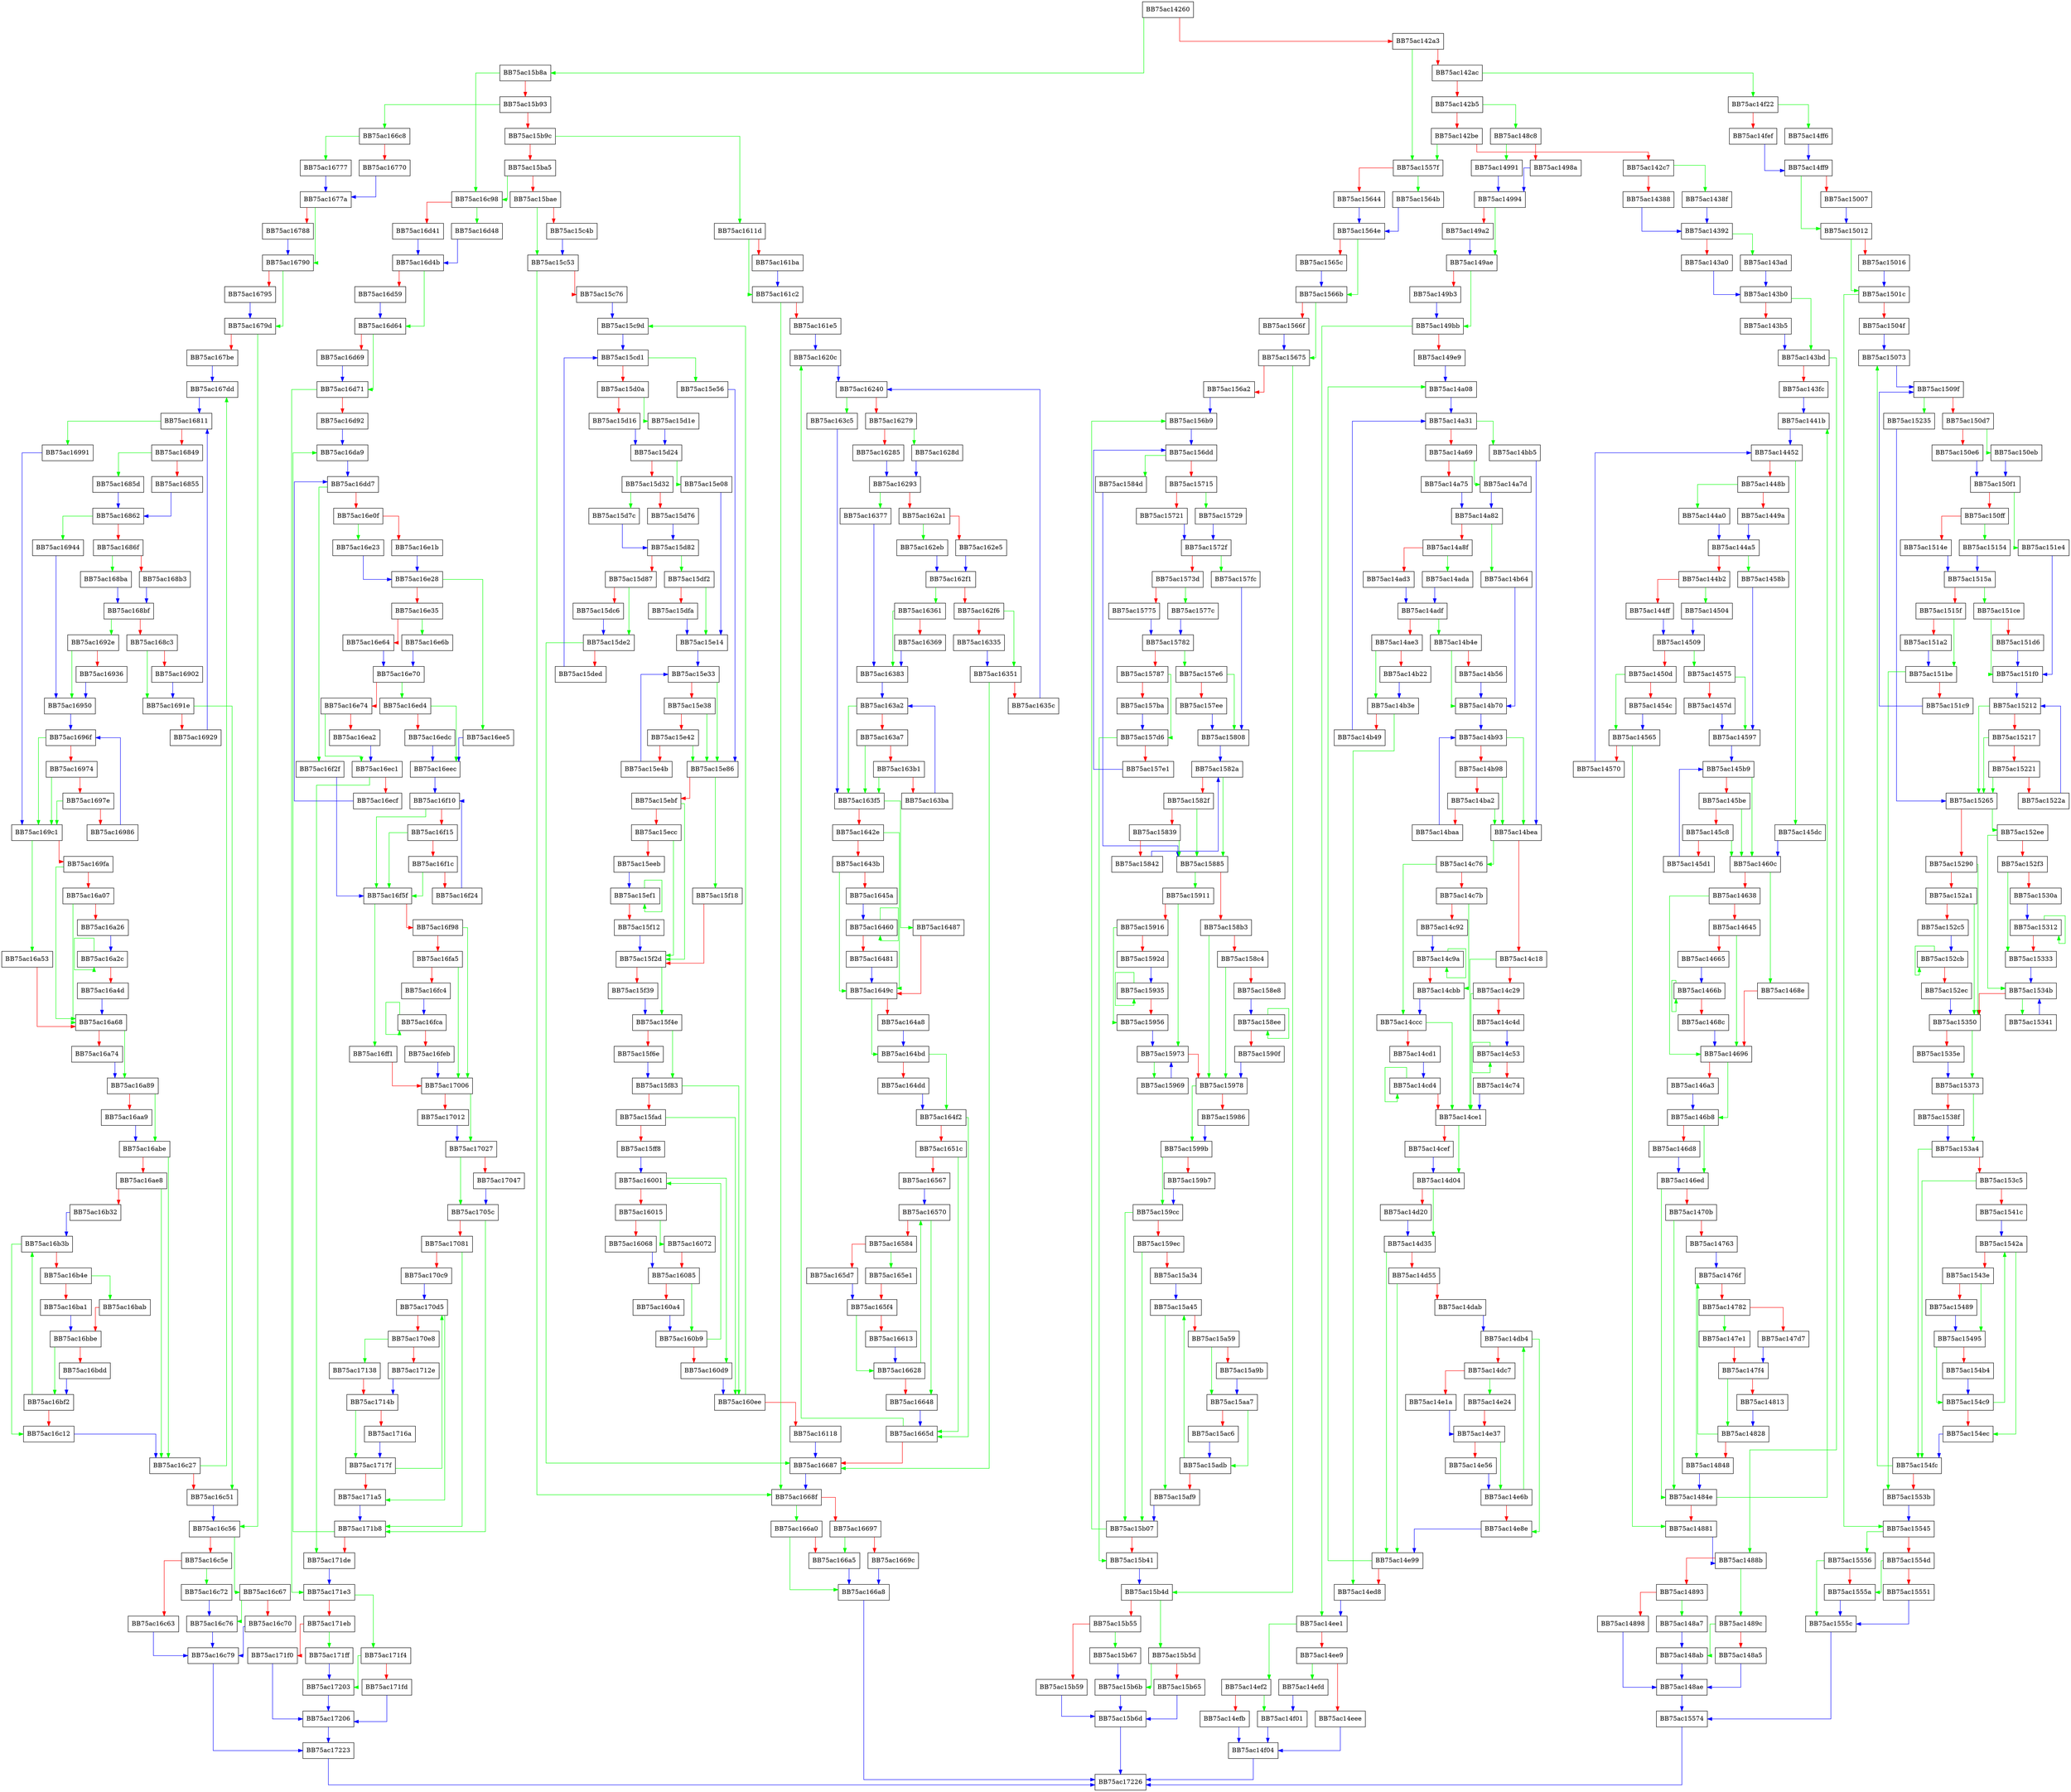 digraph ZSTD_compressBlock_fast {
  node [shape="box"];
  graph [splines=ortho];
  BB75ac14260 -> BB75ac15b8a [color="green"];
  BB75ac14260 -> BB75ac142a3 [color="red"];
  BB75ac142a3 -> BB75ac1557f [color="green"];
  BB75ac142a3 -> BB75ac142ac [color="red"];
  BB75ac142ac -> BB75ac14f22 [color="green"];
  BB75ac142ac -> BB75ac142b5 [color="red"];
  BB75ac142b5 -> BB75ac148c8 [color="green"];
  BB75ac142b5 -> BB75ac142be [color="red"];
  BB75ac142be -> BB75ac1557f [color="green"];
  BB75ac142be -> BB75ac142c7 [color="red"];
  BB75ac142c7 -> BB75ac1438f [color="green"];
  BB75ac142c7 -> BB75ac14388 [color="red"];
  BB75ac14388 -> BB75ac14392 [color="blue"];
  BB75ac1438f -> BB75ac14392 [color="blue"];
  BB75ac14392 -> BB75ac143ad [color="green"];
  BB75ac14392 -> BB75ac143a0 [color="red"];
  BB75ac143a0 -> BB75ac143b0 [color="blue"];
  BB75ac143ad -> BB75ac143b0 [color="blue"];
  BB75ac143b0 -> BB75ac143bd [color="green"];
  BB75ac143b0 -> BB75ac143b5 [color="red"];
  BB75ac143b5 -> BB75ac143bd [color="blue"];
  BB75ac143bd -> BB75ac1488b [color="green"];
  BB75ac143bd -> BB75ac143fc [color="red"];
  BB75ac143fc -> BB75ac1441b [color="blue"];
  BB75ac1441b -> BB75ac14452 [color="blue"];
  BB75ac14452 -> BB75ac145dc [color="green"];
  BB75ac14452 -> BB75ac1448b [color="red"];
  BB75ac1448b -> BB75ac144a0 [color="green"];
  BB75ac1448b -> BB75ac1449a [color="red"];
  BB75ac1449a -> BB75ac144a5 [color="blue"];
  BB75ac144a0 -> BB75ac144a5 [color="blue"];
  BB75ac144a5 -> BB75ac1458b [color="green"];
  BB75ac144a5 -> BB75ac144b2 [color="red"];
  BB75ac144b2 -> BB75ac14504 [color="green"];
  BB75ac144b2 -> BB75ac144ff [color="red"];
  BB75ac144ff -> BB75ac14509 [color="blue"];
  BB75ac14504 -> BB75ac14509 [color="blue"];
  BB75ac14509 -> BB75ac14575 [color="green"];
  BB75ac14509 -> BB75ac1450d [color="red"];
  BB75ac1450d -> BB75ac14565 [color="green"];
  BB75ac1450d -> BB75ac1454c [color="red"];
  BB75ac1454c -> BB75ac14565 [color="blue"];
  BB75ac14565 -> BB75ac14881 [color="green"];
  BB75ac14565 -> BB75ac14570 [color="red"];
  BB75ac14570 -> BB75ac14452 [color="blue"];
  BB75ac14575 -> BB75ac14597 [color="green"];
  BB75ac14575 -> BB75ac1457d [color="red"];
  BB75ac1457d -> BB75ac14597 [color="blue"];
  BB75ac1458b -> BB75ac14597 [color="blue"];
  BB75ac14597 -> BB75ac145b9 [color="blue"];
  BB75ac145b9 -> BB75ac1460c [color="green"];
  BB75ac145b9 -> BB75ac145be [color="red"];
  BB75ac145be -> BB75ac1460c [color="green"];
  BB75ac145be -> BB75ac145c8 [color="red"];
  BB75ac145c8 -> BB75ac1460c [color="green"];
  BB75ac145c8 -> BB75ac145d1 [color="red"];
  BB75ac145d1 -> BB75ac145b9 [color="blue"];
  BB75ac145dc -> BB75ac1460c [color="blue"];
  BB75ac1460c -> BB75ac1468e [color="green"];
  BB75ac1460c -> BB75ac14638 [color="red"];
  BB75ac14638 -> BB75ac14696 [color="green"];
  BB75ac14638 -> BB75ac14645 [color="red"];
  BB75ac14645 -> BB75ac14696 [color="green"];
  BB75ac14645 -> BB75ac14665 [color="red"];
  BB75ac14665 -> BB75ac1466b [color="blue"];
  BB75ac1466b -> BB75ac1466b [color="green"];
  BB75ac1466b -> BB75ac1468c [color="red"];
  BB75ac1468c -> BB75ac14696 [color="blue"];
  BB75ac1468e -> BB75ac14696 [color="red"];
  BB75ac14696 -> BB75ac146b8 [color="green"];
  BB75ac14696 -> BB75ac146a3 [color="red"];
  BB75ac146a3 -> BB75ac146b8 [color="blue"];
  BB75ac146b8 -> BB75ac146ed [color="green"];
  BB75ac146b8 -> BB75ac146d8 [color="red"];
  BB75ac146d8 -> BB75ac146ed [color="blue"];
  BB75ac146ed -> BB75ac1484e [color="green"];
  BB75ac146ed -> BB75ac1470b [color="red"];
  BB75ac1470b -> BB75ac1484e [color="green"];
  BB75ac1470b -> BB75ac14763 [color="red"];
  BB75ac14763 -> BB75ac1476f [color="blue"];
  BB75ac1476f -> BB75ac14848 [color="green"];
  BB75ac1476f -> BB75ac14782 [color="red"];
  BB75ac14782 -> BB75ac147e1 [color="green"];
  BB75ac14782 -> BB75ac147d7 [color="red"];
  BB75ac147d7 -> BB75ac147f4 [color="blue"];
  BB75ac147e1 -> BB75ac147f4 [color="red"];
  BB75ac147f4 -> BB75ac14828 [color="green"];
  BB75ac147f4 -> BB75ac14813 [color="red"];
  BB75ac14813 -> BB75ac14828 [color="blue"];
  BB75ac14828 -> BB75ac1476f [color="green"];
  BB75ac14828 -> BB75ac14848 [color="red"];
  BB75ac14848 -> BB75ac1484e [color="blue"];
  BB75ac1484e -> BB75ac1441b [color="green"];
  BB75ac1484e -> BB75ac14881 [color="red"];
  BB75ac14881 -> BB75ac1488b [color="blue"];
  BB75ac1488b -> BB75ac1489c [color="green"];
  BB75ac1488b -> BB75ac14893 [color="red"];
  BB75ac14893 -> BB75ac148a7 [color="green"];
  BB75ac14893 -> BB75ac14898 [color="red"];
  BB75ac14898 -> BB75ac148ae [color="blue"];
  BB75ac1489c -> BB75ac148ab [color="green"];
  BB75ac1489c -> BB75ac148a5 [color="red"];
  BB75ac148a5 -> BB75ac148ae [color="blue"];
  BB75ac148a7 -> BB75ac148ab [color="blue"];
  BB75ac148ab -> BB75ac148ae [color="blue"];
  BB75ac148ae -> BB75ac15574 [color="blue"];
  BB75ac148c8 -> BB75ac14991 [color="green"];
  BB75ac148c8 -> BB75ac1498a [color="red"];
  BB75ac1498a -> BB75ac14994 [color="blue"];
  BB75ac14991 -> BB75ac14994 [color="blue"];
  BB75ac14994 -> BB75ac149ae [color="green"];
  BB75ac14994 -> BB75ac149a2 [color="red"];
  BB75ac149a2 -> BB75ac149ae [color="blue"];
  BB75ac149ae -> BB75ac149bb [color="green"];
  BB75ac149ae -> BB75ac149b3 [color="red"];
  BB75ac149b3 -> BB75ac149bb [color="blue"];
  BB75ac149bb -> BB75ac14ee1 [color="green"];
  BB75ac149bb -> BB75ac149e9 [color="red"];
  BB75ac149e9 -> BB75ac14a08 [color="blue"];
  BB75ac14a08 -> BB75ac14a31 [color="blue"];
  BB75ac14a31 -> BB75ac14bb5 [color="green"];
  BB75ac14a31 -> BB75ac14a69 [color="red"];
  BB75ac14a69 -> BB75ac14a7d [color="green"];
  BB75ac14a69 -> BB75ac14a75 [color="red"];
  BB75ac14a75 -> BB75ac14a82 [color="blue"];
  BB75ac14a7d -> BB75ac14a82 [color="blue"];
  BB75ac14a82 -> BB75ac14b64 [color="green"];
  BB75ac14a82 -> BB75ac14a8f [color="red"];
  BB75ac14a8f -> BB75ac14ada [color="green"];
  BB75ac14a8f -> BB75ac14ad3 [color="red"];
  BB75ac14ad3 -> BB75ac14adf [color="blue"];
  BB75ac14ada -> BB75ac14adf [color="blue"];
  BB75ac14adf -> BB75ac14b4e [color="green"];
  BB75ac14adf -> BB75ac14ae3 [color="red"];
  BB75ac14ae3 -> BB75ac14b3e [color="green"];
  BB75ac14ae3 -> BB75ac14b22 [color="red"];
  BB75ac14b22 -> BB75ac14b3e [color="blue"];
  BB75ac14b3e -> BB75ac14ed8 [color="green"];
  BB75ac14b3e -> BB75ac14b49 [color="red"];
  BB75ac14b49 -> BB75ac14a31 [color="blue"];
  BB75ac14b4e -> BB75ac14b70 [color="green"];
  BB75ac14b4e -> BB75ac14b56 [color="red"];
  BB75ac14b56 -> BB75ac14b70 [color="blue"];
  BB75ac14b64 -> BB75ac14b70 [color="blue"];
  BB75ac14b70 -> BB75ac14b93 [color="blue"];
  BB75ac14b93 -> BB75ac14bea [color="green"];
  BB75ac14b93 -> BB75ac14b98 [color="red"];
  BB75ac14b98 -> BB75ac14bea [color="green"];
  BB75ac14b98 -> BB75ac14ba2 [color="red"];
  BB75ac14ba2 -> BB75ac14bea [color="green"];
  BB75ac14ba2 -> BB75ac14baa [color="red"];
  BB75ac14baa -> BB75ac14b93 [color="blue"];
  BB75ac14bb5 -> BB75ac14bea [color="blue"];
  BB75ac14bea -> BB75ac14c76 [color="green"];
  BB75ac14bea -> BB75ac14c18 [color="red"];
  BB75ac14c18 -> BB75ac14ce1 [color="green"];
  BB75ac14c18 -> BB75ac14c29 [color="red"];
  BB75ac14c29 -> BB75ac14ce1 [color="green"];
  BB75ac14c29 -> BB75ac14c4d [color="red"];
  BB75ac14c4d -> BB75ac14c53 [color="blue"];
  BB75ac14c53 -> BB75ac14c53 [color="green"];
  BB75ac14c53 -> BB75ac14c74 [color="red"];
  BB75ac14c74 -> BB75ac14ce1 [color="blue"];
  BB75ac14c76 -> BB75ac14ccc [color="green"];
  BB75ac14c76 -> BB75ac14c7b [color="red"];
  BB75ac14c7b -> BB75ac14cbb [color="green"];
  BB75ac14c7b -> BB75ac14c92 [color="red"];
  BB75ac14c92 -> BB75ac14c9a [color="blue"];
  BB75ac14c9a -> BB75ac14c9a [color="green"];
  BB75ac14c9a -> BB75ac14cbb [color="red"];
  BB75ac14cbb -> BB75ac14ccc [color="blue"];
  BB75ac14ccc -> BB75ac14ce1 [color="green"];
  BB75ac14ccc -> BB75ac14cd1 [color="red"];
  BB75ac14cd1 -> BB75ac14cd4 [color="blue"];
  BB75ac14cd4 -> BB75ac14cd4 [color="green"];
  BB75ac14cd4 -> BB75ac14ce1 [color="red"];
  BB75ac14ce1 -> BB75ac14d04 [color="green"];
  BB75ac14ce1 -> BB75ac14cef [color="red"];
  BB75ac14cef -> BB75ac14d04 [color="blue"];
  BB75ac14d04 -> BB75ac14d35 [color="green"];
  BB75ac14d04 -> BB75ac14d20 [color="red"];
  BB75ac14d20 -> BB75ac14d35 [color="blue"];
  BB75ac14d35 -> BB75ac14e99 [color="green"];
  BB75ac14d35 -> BB75ac14d55 [color="red"];
  BB75ac14d55 -> BB75ac14e99 [color="green"];
  BB75ac14d55 -> BB75ac14dab [color="red"];
  BB75ac14dab -> BB75ac14db4 [color="blue"];
  BB75ac14db4 -> BB75ac14e8e [color="green"];
  BB75ac14db4 -> BB75ac14dc7 [color="red"];
  BB75ac14dc7 -> BB75ac14e24 [color="green"];
  BB75ac14dc7 -> BB75ac14e1a [color="red"];
  BB75ac14e1a -> BB75ac14e37 [color="blue"];
  BB75ac14e24 -> BB75ac14e37 [color="red"];
  BB75ac14e37 -> BB75ac14e6b [color="green"];
  BB75ac14e37 -> BB75ac14e56 [color="red"];
  BB75ac14e56 -> BB75ac14e6b [color="blue"];
  BB75ac14e6b -> BB75ac14db4 [color="green"];
  BB75ac14e6b -> BB75ac14e8e [color="red"];
  BB75ac14e8e -> BB75ac14e99 [color="blue"];
  BB75ac14e99 -> BB75ac14a08 [color="green"];
  BB75ac14e99 -> BB75ac14ed8 [color="red"];
  BB75ac14ed8 -> BB75ac14ee1 [color="blue"];
  BB75ac14ee1 -> BB75ac14ef2 [color="green"];
  BB75ac14ee1 -> BB75ac14ee9 [color="red"];
  BB75ac14ee9 -> BB75ac14efd [color="green"];
  BB75ac14ee9 -> BB75ac14eee [color="red"];
  BB75ac14eee -> BB75ac14f04 [color="blue"];
  BB75ac14ef2 -> BB75ac14f01 [color="green"];
  BB75ac14ef2 -> BB75ac14efb [color="red"];
  BB75ac14efb -> BB75ac14f04 [color="blue"];
  BB75ac14efd -> BB75ac14f01 [color="blue"];
  BB75ac14f01 -> BB75ac14f04 [color="blue"];
  BB75ac14f04 -> BB75ac17226 [color="blue"];
  BB75ac14f22 -> BB75ac14ff6 [color="green"];
  BB75ac14f22 -> BB75ac14fef [color="red"];
  BB75ac14fef -> BB75ac14ff9 [color="blue"];
  BB75ac14ff6 -> BB75ac14ff9 [color="blue"];
  BB75ac14ff9 -> BB75ac15012 [color="green"];
  BB75ac14ff9 -> BB75ac15007 [color="red"];
  BB75ac15007 -> BB75ac15012 [color="blue"];
  BB75ac15012 -> BB75ac1501c [color="green"];
  BB75ac15012 -> BB75ac15016 [color="red"];
  BB75ac15016 -> BB75ac1501c [color="blue"];
  BB75ac1501c -> BB75ac15545 [color="green"];
  BB75ac1501c -> BB75ac1504f [color="red"];
  BB75ac1504f -> BB75ac15073 [color="blue"];
  BB75ac15073 -> BB75ac1509f [color="blue"];
  BB75ac1509f -> BB75ac15235 [color="green"];
  BB75ac1509f -> BB75ac150d7 [color="red"];
  BB75ac150d7 -> BB75ac150eb [color="green"];
  BB75ac150d7 -> BB75ac150e6 [color="red"];
  BB75ac150e6 -> BB75ac150f1 [color="blue"];
  BB75ac150eb -> BB75ac150f1 [color="blue"];
  BB75ac150f1 -> BB75ac151e4 [color="green"];
  BB75ac150f1 -> BB75ac150ff [color="red"];
  BB75ac150ff -> BB75ac15154 [color="green"];
  BB75ac150ff -> BB75ac1514e [color="red"];
  BB75ac1514e -> BB75ac1515a [color="blue"];
  BB75ac15154 -> BB75ac1515a [color="blue"];
  BB75ac1515a -> BB75ac151ce [color="green"];
  BB75ac1515a -> BB75ac1515f [color="red"];
  BB75ac1515f -> BB75ac151be [color="green"];
  BB75ac1515f -> BB75ac151a2 [color="red"];
  BB75ac151a2 -> BB75ac151be [color="blue"];
  BB75ac151be -> BB75ac1553b [color="green"];
  BB75ac151be -> BB75ac151c9 [color="red"];
  BB75ac151c9 -> BB75ac1509f [color="blue"];
  BB75ac151ce -> BB75ac151f0 [color="green"];
  BB75ac151ce -> BB75ac151d6 [color="red"];
  BB75ac151d6 -> BB75ac151f0 [color="blue"];
  BB75ac151e4 -> BB75ac151f0 [color="blue"];
  BB75ac151f0 -> BB75ac15212 [color="blue"];
  BB75ac15212 -> BB75ac15265 [color="green"];
  BB75ac15212 -> BB75ac15217 [color="red"];
  BB75ac15217 -> BB75ac15265 [color="green"];
  BB75ac15217 -> BB75ac15221 [color="red"];
  BB75ac15221 -> BB75ac15265 [color="green"];
  BB75ac15221 -> BB75ac1522a [color="red"];
  BB75ac1522a -> BB75ac15212 [color="blue"];
  BB75ac15235 -> BB75ac15265 [color="blue"];
  BB75ac15265 -> BB75ac152ee [color="green"];
  BB75ac15265 -> BB75ac15290 [color="red"];
  BB75ac15290 -> BB75ac15350 [color="green"];
  BB75ac15290 -> BB75ac152a1 [color="red"];
  BB75ac152a1 -> BB75ac15350 [color="green"];
  BB75ac152a1 -> BB75ac152c5 [color="red"];
  BB75ac152c5 -> BB75ac152cb [color="blue"];
  BB75ac152cb -> BB75ac152cb [color="green"];
  BB75ac152cb -> BB75ac152ec [color="red"];
  BB75ac152ec -> BB75ac15350 [color="blue"];
  BB75ac152ee -> BB75ac1534b [color="green"];
  BB75ac152ee -> BB75ac152f3 [color="red"];
  BB75ac152f3 -> BB75ac15333 [color="green"];
  BB75ac152f3 -> BB75ac1530a [color="red"];
  BB75ac1530a -> BB75ac15312 [color="blue"];
  BB75ac15312 -> BB75ac15312 [color="green"];
  BB75ac15312 -> BB75ac15333 [color="red"];
  BB75ac15333 -> BB75ac1534b [color="blue"];
  BB75ac15341 -> BB75ac1534b [color="blue"];
  BB75ac1534b -> BB75ac15341 [color="green"];
  BB75ac1534b -> BB75ac15350 [color="red"];
  BB75ac15350 -> BB75ac15373 [color="green"];
  BB75ac15350 -> BB75ac1535e [color="red"];
  BB75ac1535e -> BB75ac15373 [color="blue"];
  BB75ac15373 -> BB75ac153a4 [color="green"];
  BB75ac15373 -> BB75ac1538f [color="red"];
  BB75ac1538f -> BB75ac153a4 [color="blue"];
  BB75ac153a4 -> BB75ac154fc [color="green"];
  BB75ac153a4 -> BB75ac153c5 [color="red"];
  BB75ac153c5 -> BB75ac154fc [color="green"];
  BB75ac153c5 -> BB75ac1541c [color="red"];
  BB75ac1541c -> BB75ac1542a [color="blue"];
  BB75ac1542a -> BB75ac154ec [color="green"];
  BB75ac1542a -> BB75ac1543e [color="red"];
  BB75ac1543e -> BB75ac15495 [color="green"];
  BB75ac1543e -> BB75ac15489 [color="red"];
  BB75ac15489 -> BB75ac15495 [color="blue"];
  BB75ac15495 -> BB75ac154c9 [color="green"];
  BB75ac15495 -> BB75ac154b4 [color="red"];
  BB75ac154b4 -> BB75ac154c9 [color="blue"];
  BB75ac154c9 -> BB75ac1542a [color="green"];
  BB75ac154c9 -> BB75ac154ec [color="red"];
  BB75ac154ec -> BB75ac154fc [color="blue"];
  BB75ac154fc -> BB75ac15073 [color="green"];
  BB75ac154fc -> BB75ac1553b [color="red"];
  BB75ac1553b -> BB75ac15545 [color="blue"];
  BB75ac15545 -> BB75ac15556 [color="green"];
  BB75ac15545 -> BB75ac1554d [color="red"];
  BB75ac1554d -> BB75ac1555a [color="green"];
  BB75ac1554d -> BB75ac15551 [color="red"];
  BB75ac15551 -> BB75ac1555c [color="blue"];
  BB75ac15556 -> BB75ac1555c [color="green"];
  BB75ac15556 -> BB75ac1555a [color="red"];
  BB75ac1555a -> BB75ac1555c [color="blue"];
  BB75ac1555c -> BB75ac15574 [color="blue"];
  BB75ac15574 -> BB75ac17226 [color="blue"];
  BB75ac1557f -> BB75ac1564b [color="green"];
  BB75ac1557f -> BB75ac15644 [color="red"];
  BB75ac15644 -> BB75ac1564e [color="blue"];
  BB75ac1564b -> BB75ac1564e [color="blue"];
  BB75ac1564e -> BB75ac1566b [color="green"];
  BB75ac1564e -> BB75ac1565c [color="red"];
  BB75ac1565c -> BB75ac1566b [color="blue"];
  BB75ac1566b -> BB75ac15675 [color="green"];
  BB75ac1566b -> BB75ac1566f [color="red"];
  BB75ac1566f -> BB75ac15675 [color="blue"];
  BB75ac15675 -> BB75ac15b4d [color="green"];
  BB75ac15675 -> BB75ac156a2 [color="red"];
  BB75ac156a2 -> BB75ac156b9 [color="blue"];
  BB75ac156b9 -> BB75ac156dd [color="blue"];
  BB75ac156dd -> BB75ac1584d [color="green"];
  BB75ac156dd -> BB75ac15715 [color="red"];
  BB75ac15715 -> BB75ac15729 [color="green"];
  BB75ac15715 -> BB75ac15721 [color="red"];
  BB75ac15721 -> BB75ac1572f [color="blue"];
  BB75ac15729 -> BB75ac1572f [color="blue"];
  BB75ac1572f -> BB75ac157fc [color="green"];
  BB75ac1572f -> BB75ac1573d [color="red"];
  BB75ac1573d -> BB75ac1577c [color="green"];
  BB75ac1573d -> BB75ac15775 [color="red"];
  BB75ac15775 -> BB75ac15782 [color="blue"];
  BB75ac1577c -> BB75ac15782 [color="blue"];
  BB75ac15782 -> BB75ac157e6 [color="green"];
  BB75ac15782 -> BB75ac15787 [color="red"];
  BB75ac15787 -> BB75ac157d6 [color="green"];
  BB75ac15787 -> BB75ac157ba [color="red"];
  BB75ac157ba -> BB75ac157d6 [color="blue"];
  BB75ac157d6 -> BB75ac15b41 [color="green"];
  BB75ac157d6 -> BB75ac157e1 [color="red"];
  BB75ac157e1 -> BB75ac156dd [color="blue"];
  BB75ac157e6 -> BB75ac15808 [color="green"];
  BB75ac157e6 -> BB75ac157ee [color="red"];
  BB75ac157ee -> BB75ac15808 [color="blue"];
  BB75ac157fc -> BB75ac15808 [color="blue"];
  BB75ac15808 -> BB75ac1582a [color="blue"];
  BB75ac1582a -> BB75ac15885 [color="green"];
  BB75ac1582a -> BB75ac1582f [color="red"];
  BB75ac1582f -> BB75ac15885 [color="green"];
  BB75ac1582f -> BB75ac15839 [color="red"];
  BB75ac15839 -> BB75ac15885 [color="green"];
  BB75ac15839 -> BB75ac15842 [color="red"];
  BB75ac15842 -> BB75ac1582a [color="blue"];
  BB75ac1584d -> BB75ac15885 [color="blue"];
  BB75ac15885 -> BB75ac15911 [color="green"];
  BB75ac15885 -> BB75ac158b3 [color="red"];
  BB75ac158b3 -> BB75ac15978 [color="green"];
  BB75ac158b3 -> BB75ac158c4 [color="red"];
  BB75ac158c4 -> BB75ac15978 [color="green"];
  BB75ac158c4 -> BB75ac158e8 [color="red"];
  BB75ac158e8 -> BB75ac158ee [color="blue"];
  BB75ac158ee -> BB75ac158ee [color="green"];
  BB75ac158ee -> BB75ac1590f [color="red"];
  BB75ac1590f -> BB75ac15978 [color="blue"];
  BB75ac15911 -> BB75ac15973 [color="green"];
  BB75ac15911 -> BB75ac15916 [color="red"];
  BB75ac15916 -> BB75ac15956 [color="green"];
  BB75ac15916 -> BB75ac1592d [color="red"];
  BB75ac1592d -> BB75ac15935 [color="blue"];
  BB75ac15935 -> BB75ac15935 [color="green"];
  BB75ac15935 -> BB75ac15956 [color="red"];
  BB75ac15956 -> BB75ac15973 [color="blue"];
  BB75ac15969 -> BB75ac15973 [color="blue"];
  BB75ac15973 -> BB75ac15969 [color="green"];
  BB75ac15973 -> BB75ac15978 [color="red"];
  BB75ac15978 -> BB75ac1599b [color="green"];
  BB75ac15978 -> BB75ac15986 [color="red"];
  BB75ac15986 -> BB75ac1599b [color="blue"];
  BB75ac1599b -> BB75ac159cc [color="green"];
  BB75ac1599b -> BB75ac159b7 [color="red"];
  BB75ac159b7 -> BB75ac159cc [color="blue"];
  BB75ac159cc -> BB75ac15b07 [color="green"];
  BB75ac159cc -> BB75ac159ec [color="red"];
  BB75ac159ec -> BB75ac15b07 [color="green"];
  BB75ac159ec -> BB75ac15a34 [color="red"];
  BB75ac15a34 -> BB75ac15a45 [color="blue"];
  BB75ac15a45 -> BB75ac15af9 [color="green"];
  BB75ac15a45 -> BB75ac15a59 [color="red"];
  BB75ac15a59 -> BB75ac15aa7 [color="green"];
  BB75ac15a59 -> BB75ac15a9b [color="red"];
  BB75ac15a9b -> BB75ac15aa7 [color="blue"];
  BB75ac15aa7 -> BB75ac15adb [color="green"];
  BB75ac15aa7 -> BB75ac15ac6 [color="red"];
  BB75ac15ac6 -> BB75ac15adb [color="blue"];
  BB75ac15adb -> BB75ac15a45 [color="green"];
  BB75ac15adb -> BB75ac15af9 [color="red"];
  BB75ac15af9 -> BB75ac15b07 [color="blue"];
  BB75ac15b07 -> BB75ac156b9 [color="green"];
  BB75ac15b07 -> BB75ac15b41 [color="red"];
  BB75ac15b41 -> BB75ac15b4d [color="blue"];
  BB75ac15b4d -> BB75ac15b5d [color="green"];
  BB75ac15b4d -> BB75ac15b55 [color="red"];
  BB75ac15b55 -> BB75ac15b67 [color="green"];
  BB75ac15b55 -> BB75ac15b59 [color="red"];
  BB75ac15b59 -> BB75ac15b6d [color="blue"];
  BB75ac15b5d -> BB75ac15b6b [color="green"];
  BB75ac15b5d -> BB75ac15b65 [color="red"];
  BB75ac15b65 -> BB75ac15b6d [color="blue"];
  BB75ac15b67 -> BB75ac15b6b [color="blue"];
  BB75ac15b6b -> BB75ac15b6d [color="blue"];
  BB75ac15b6d -> BB75ac17226 [color="blue"];
  BB75ac15b8a -> BB75ac16c98 [color="green"];
  BB75ac15b8a -> BB75ac15b93 [color="red"];
  BB75ac15b93 -> BB75ac166c8 [color="green"];
  BB75ac15b93 -> BB75ac15b9c [color="red"];
  BB75ac15b9c -> BB75ac1611d [color="green"];
  BB75ac15b9c -> BB75ac15ba5 [color="red"];
  BB75ac15ba5 -> BB75ac16c98 [color="green"];
  BB75ac15ba5 -> BB75ac15bae [color="red"];
  BB75ac15bae -> BB75ac15c53 [color="green"];
  BB75ac15bae -> BB75ac15c4b [color="red"];
  BB75ac15c4b -> BB75ac15c53 [color="blue"];
  BB75ac15c53 -> BB75ac1668f [color="green"];
  BB75ac15c53 -> BB75ac15c76 [color="red"];
  BB75ac15c76 -> BB75ac15c9d [color="blue"];
  BB75ac15c9d -> BB75ac15cd1 [color="blue"];
  BB75ac15cd1 -> BB75ac15e56 [color="green"];
  BB75ac15cd1 -> BB75ac15d0a [color="red"];
  BB75ac15d0a -> BB75ac15d1e [color="green"];
  BB75ac15d0a -> BB75ac15d16 [color="red"];
  BB75ac15d16 -> BB75ac15d24 [color="blue"];
  BB75ac15d1e -> BB75ac15d24 [color="blue"];
  BB75ac15d24 -> BB75ac15e08 [color="green"];
  BB75ac15d24 -> BB75ac15d32 [color="red"];
  BB75ac15d32 -> BB75ac15d7c [color="green"];
  BB75ac15d32 -> BB75ac15d76 [color="red"];
  BB75ac15d76 -> BB75ac15d82 [color="blue"];
  BB75ac15d7c -> BB75ac15d82 [color="blue"];
  BB75ac15d82 -> BB75ac15df2 [color="green"];
  BB75ac15d82 -> BB75ac15d87 [color="red"];
  BB75ac15d87 -> BB75ac15de2 [color="green"];
  BB75ac15d87 -> BB75ac15dc6 [color="red"];
  BB75ac15dc6 -> BB75ac15de2 [color="blue"];
  BB75ac15de2 -> BB75ac16687 [color="green"];
  BB75ac15de2 -> BB75ac15ded [color="red"];
  BB75ac15ded -> BB75ac15cd1 [color="blue"];
  BB75ac15df2 -> BB75ac15e14 [color="green"];
  BB75ac15df2 -> BB75ac15dfa [color="red"];
  BB75ac15dfa -> BB75ac15e14 [color="blue"];
  BB75ac15e08 -> BB75ac15e14 [color="blue"];
  BB75ac15e14 -> BB75ac15e33 [color="blue"];
  BB75ac15e33 -> BB75ac15e86 [color="green"];
  BB75ac15e33 -> BB75ac15e38 [color="red"];
  BB75ac15e38 -> BB75ac15e86 [color="green"];
  BB75ac15e38 -> BB75ac15e42 [color="red"];
  BB75ac15e42 -> BB75ac15e86 [color="green"];
  BB75ac15e42 -> BB75ac15e4b [color="red"];
  BB75ac15e4b -> BB75ac15e33 [color="blue"];
  BB75ac15e56 -> BB75ac15e86 [color="blue"];
  BB75ac15e86 -> BB75ac15f18 [color="green"];
  BB75ac15e86 -> BB75ac15ebf [color="red"];
  BB75ac15ebf -> BB75ac15f2d [color="green"];
  BB75ac15ebf -> BB75ac15ecc [color="red"];
  BB75ac15ecc -> BB75ac15f2d [color="green"];
  BB75ac15ecc -> BB75ac15eeb [color="red"];
  BB75ac15eeb -> BB75ac15ef1 [color="blue"];
  BB75ac15ef1 -> BB75ac15ef1 [color="green"];
  BB75ac15ef1 -> BB75ac15f12 [color="red"];
  BB75ac15f12 -> BB75ac15f2d [color="blue"];
  BB75ac15f18 -> BB75ac15f2d [color="red"];
  BB75ac15f2d -> BB75ac15f4e [color="green"];
  BB75ac15f2d -> BB75ac15f39 [color="red"];
  BB75ac15f39 -> BB75ac15f4e [color="blue"];
  BB75ac15f4e -> BB75ac15f83 [color="green"];
  BB75ac15f4e -> BB75ac15f6e [color="red"];
  BB75ac15f6e -> BB75ac15f83 [color="blue"];
  BB75ac15f83 -> BB75ac160ee [color="green"];
  BB75ac15f83 -> BB75ac15fad [color="red"];
  BB75ac15fad -> BB75ac160ee [color="green"];
  BB75ac15fad -> BB75ac15ff8 [color="red"];
  BB75ac15ff8 -> BB75ac16001 [color="blue"];
  BB75ac16001 -> BB75ac160d9 [color="green"];
  BB75ac16001 -> BB75ac16015 [color="red"];
  BB75ac16015 -> BB75ac16072 [color="green"];
  BB75ac16015 -> BB75ac16068 [color="red"];
  BB75ac16068 -> BB75ac16085 [color="blue"];
  BB75ac16072 -> BB75ac16085 [color="red"];
  BB75ac16085 -> BB75ac160b9 [color="green"];
  BB75ac16085 -> BB75ac160a4 [color="red"];
  BB75ac160a4 -> BB75ac160b9 [color="blue"];
  BB75ac160b9 -> BB75ac16001 [color="green"];
  BB75ac160b9 -> BB75ac160d9 [color="red"];
  BB75ac160d9 -> BB75ac160ee [color="blue"];
  BB75ac160ee -> BB75ac15c9d [color="green"];
  BB75ac160ee -> BB75ac16118 [color="red"];
  BB75ac16118 -> BB75ac16687 [color="blue"];
  BB75ac1611d -> BB75ac161c2 [color="green"];
  BB75ac1611d -> BB75ac161ba [color="red"];
  BB75ac161ba -> BB75ac161c2 [color="blue"];
  BB75ac161c2 -> BB75ac1668f [color="green"];
  BB75ac161c2 -> BB75ac161e5 [color="red"];
  BB75ac161e5 -> BB75ac1620c [color="blue"];
  BB75ac1620c -> BB75ac16240 [color="blue"];
  BB75ac16240 -> BB75ac163c5 [color="green"];
  BB75ac16240 -> BB75ac16279 [color="red"];
  BB75ac16279 -> BB75ac1628d [color="green"];
  BB75ac16279 -> BB75ac16285 [color="red"];
  BB75ac16285 -> BB75ac16293 [color="blue"];
  BB75ac1628d -> BB75ac16293 [color="blue"];
  BB75ac16293 -> BB75ac16377 [color="green"];
  BB75ac16293 -> BB75ac162a1 [color="red"];
  BB75ac162a1 -> BB75ac162eb [color="green"];
  BB75ac162a1 -> BB75ac162e5 [color="red"];
  BB75ac162e5 -> BB75ac162f1 [color="blue"];
  BB75ac162eb -> BB75ac162f1 [color="blue"];
  BB75ac162f1 -> BB75ac16361 [color="green"];
  BB75ac162f1 -> BB75ac162f6 [color="red"];
  BB75ac162f6 -> BB75ac16351 [color="green"];
  BB75ac162f6 -> BB75ac16335 [color="red"];
  BB75ac16335 -> BB75ac16351 [color="blue"];
  BB75ac16351 -> BB75ac16687 [color="green"];
  BB75ac16351 -> BB75ac1635c [color="red"];
  BB75ac1635c -> BB75ac16240 [color="blue"];
  BB75ac16361 -> BB75ac16383 [color="green"];
  BB75ac16361 -> BB75ac16369 [color="red"];
  BB75ac16369 -> BB75ac16383 [color="blue"];
  BB75ac16377 -> BB75ac16383 [color="blue"];
  BB75ac16383 -> BB75ac163a2 [color="blue"];
  BB75ac163a2 -> BB75ac163f5 [color="green"];
  BB75ac163a2 -> BB75ac163a7 [color="red"];
  BB75ac163a7 -> BB75ac163f5 [color="green"];
  BB75ac163a7 -> BB75ac163b1 [color="red"];
  BB75ac163b1 -> BB75ac163f5 [color="green"];
  BB75ac163b1 -> BB75ac163ba [color="red"];
  BB75ac163ba -> BB75ac163a2 [color="blue"];
  BB75ac163c5 -> BB75ac163f5 [color="blue"];
  BB75ac163f5 -> BB75ac16487 [color="green"];
  BB75ac163f5 -> BB75ac1642e [color="red"];
  BB75ac1642e -> BB75ac1649c [color="green"];
  BB75ac1642e -> BB75ac1643b [color="red"];
  BB75ac1643b -> BB75ac1649c [color="green"];
  BB75ac1643b -> BB75ac1645a [color="red"];
  BB75ac1645a -> BB75ac16460 [color="blue"];
  BB75ac16460 -> BB75ac16460 [color="green"];
  BB75ac16460 -> BB75ac16481 [color="red"];
  BB75ac16481 -> BB75ac1649c [color="blue"];
  BB75ac16487 -> BB75ac1649c [color="red"];
  BB75ac1649c -> BB75ac164bd [color="green"];
  BB75ac1649c -> BB75ac164a8 [color="red"];
  BB75ac164a8 -> BB75ac164bd [color="blue"];
  BB75ac164bd -> BB75ac164f2 [color="green"];
  BB75ac164bd -> BB75ac164dd [color="red"];
  BB75ac164dd -> BB75ac164f2 [color="blue"];
  BB75ac164f2 -> BB75ac1665d [color="green"];
  BB75ac164f2 -> BB75ac1651c [color="red"];
  BB75ac1651c -> BB75ac1665d [color="green"];
  BB75ac1651c -> BB75ac16567 [color="red"];
  BB75ac16567 -> BB75ac16570 [color="blue"];
  BB75ac16570 -> BB75ac16648 [color="green"];
  BB75ac16570 -> BB75ac16584 [color="red"];
  BB75ac16584 -> BB75ac165e1 [color="green"];
  BB75ac16584 -> BB75ac165d7 [color="red"];
  BB75ac165d7 -> BB75ac165f4 [color="blue"];
  BB75ac165e1 -> BB75ac165f4 [color="red"];
  BB75ac165f4 -> BB75ac16628 [color="green"];
  BB75ac165f4 -> BB75ac16613 [color="red"];
  BB75ac16613 -> BB75ac16628 [color="blue"];
  BB75ac16628 -> BB75ac16570 [color="green"];
  BB75ac16628 -> BB75ac16648 [color="red"];
  BB75ac16648 -> BB75ac1665d [color="blue"];
  BB75ac1665d -> BB75ac1620c [color="green"];
  BB75ac1665d -> BB75ac16687 [color="red"];
  BB75ac16687 -> BB75ac1668f [color="blue"];
  BB75ac1668f -> BB75ac166a0 [color="green"];
  BB75ac1668f -> BB75ac16697 [color="red"];
  BB75ac16697 -> BB75ac166a5 [color="green"];
  BB75ac16697 -> BB75ac1669c [color="red"];
  BB75ac1669c -> BB75ac166a8 [color="blue"];
  BB75ac166a0 -> BB75ac166a8 [color="green"];
  BB75ac166a0 -> BB75ac166a5 [color="red"];
  BB75ac166a5 -> BB75ac166a8 [color="blue"];
  BB75ac166a8 -> BB75ac17226 [color="blue"];
  BB75ac166c8 -> BB75ac16777 [color="green"];
  BB75ac166c8 -> BB75ac16770 [color="red"];
  BB75ac16770 -> BB75ac1677a [color="blue"];
  BB75ac16777 -> BB75ac1677a [color="blue"];
  BB75ac1677a -> BB75ac16790 [color="green"];
  BB75ac1677a -> BB75ac16788 [color="red"];
  BB75ac16788 -> BB75ac16790 [color="blue"];
  BB75ac16790 -> BB75ac1679d [color="green"];
  BB75ac16790 -> BB75ac16795 [color="red"];
  BB75ac16795 -> BB75ac1679d [color="blue"];
  BB75ac1679d -> BB75ac16c56 [color="green"];
  BB75ac1679d -> BB75ac167be [color="red"];
  BB75ac167be -> BB75ac167dd [color="blue"];
  BB75ac167dd -> BB75ac16811 [color="blue"];
  BB75ac16811 -> BB75ac16991 [color="green"];
  BB75ac16811 -> BB75ac16849 [color="red"];
  BB75ac16849 -> BB75ac1685d [color="green"];
  BB75ac16849 -> BB75ac16855 [color="red"];
  BB75ac16855 -> BB75ac16862 [color="blue"];
  BB75ac1685d -> BB75ac16862 [color="blue"];
  BB75ac16862 -> BB75ac16944 [color="green"];
  BB75ac16862 -> BB75ac1686f [color="red"];
  BB75ac1686f -> BB75ac168ba [color="green"];
  BB75ac1686f -> BB75ac168b3 [color="red"];
  BB75ac168b3 -> BB75ac168bf [color="blue"];
  BB75ac168ba -> BB75ac168bf [color="blue"];
  BB75ac168bf -> BB75ac1692e [color="green"];
  BB75ac168bf -> BB75ac168c3 [color="red"];
  BB75ac168c3 -> BB75ac1691e [color="green"];
  BB75ac168c3 -> BB75ac16902 [color="red"];
  BB75ac16902 -> BB75ac1691e [color="blue"];
  BB75ac1691e -> BB75ac16c51 [color="green"];
  BB75ac1691e -> BB75ac16929 [color="red"];
  BB75ac16929 -> BB75ac16811 [color="blue"];
  BB75ac1692e -> BB75ac16950 [color="green"];
  BB75ac1692e -> BB75ac16936 [color="red"];
  BB75ac16936 -> BB75ac16950 [color="blue"];
  BB75ac16944 -> BB75ac16950 [color="blue"];
  BB75ac16950 -> BB75ac1696f [color="blue"];
  BB75ac1696f -> BB75ac169c1 [color="green"];
  BB75ac1696f -> BB75ac16974 [color="red"];
  BB75ac16974 -> BB75ac169c1 [color="green"];
  BB75ac16974 -> BB75ac1697e [color="red"];
  BB75ac1697e -> BB75ac169c1 [color="green"];
  BB75ac1697e -> BB75ac16986 [color="red"];
  BB75ac16986 -> BB75ac1696f [color="blue"];
  BB75ac16991 -> BB75ac169c1 [color="blue"];
  BB75ac169c1 -> BB75ac16a53 [color="green"];
  BB75ac169c1 -> BB75ac169fa [color="red"];
  BB75ac169fa -> BB75ac16a68 [color="green"];
  BB75ac169fa -> BB75ac16a07 [color="red"];
  BB75ac16a07 -> BB75ac16a68 [color="green"];
  BB75ac16a07 -> BB75ac16a26 [color="red"];
  BB75ac16a26 -> BB75ac16a2c [color="blue"];
  BB75ac16a2c -> BB75ac16a2c [color="green"];
  BB75ac16a2c -> BB75ac16a4d [color="red"];
  BB75ac16a4d -> BB75ac16a68 [color="blue"];
  BB75ac16a53 -> BB75ac16a68 [color="red"];
  BB75ac16a68 -> BB75ac16a89 [color="green"];
  BB75ac16a68 -> BB75ac16a74 [color="red"];
  BB75ac16a74 -> BB75ac16a89 [color="blue"];
  BB75ac16a89 -> BB75ac16abe [color="green"];
  BB75ac16a89 -> BB75ac16aa9 [color="red"];
  BB75ac16aa9 -> BB75ac16abe [color="blue"];
  BB75ac16abe -> BB75ac16c27 [color="green"];
  BB75ac16abe -> BB75ac16ae8 [color="red"];
  BB75ac16ae8 -> BB75ac16c27 [color="green"];
  BB75ac16ae8 -> BB75ac16b32 [color="red"];
  BB75ac16b32 -> BB75ac16b3b [color="blue"];
  BB75ac16b3b -> BB75ac16c12 [color="green"];
  BB75ac16b3b -> BB75ac16b4e [color="red"];
  BB75ac16b4e -> BB75ac16bab [color="green"];
  BB75ac16b4e -> BB75ac16ba1 [color="red"];
  BB75ac16ba1 -> BB75ac16bbe [color="blue"];
  BB75ac16bab -> BB75ac16bbe [color="red"];
  BB75ac16bbe -> BB75ac16bf2 [color="green"];
  BB75ac16bbe -> BB75ac16bdd [color="red"];
  BB75ac16bdd -> BB75ac16bf2 [color="blue"];
  BB75ac16bf2 -> BB75ac16b3b [color="green"];
  BB75ac16bf2 -> BB75ac16c12 [color="red"];
  BB75ac16c12 -> BB75ac16c27 [color="blue"];
  BB75ac16c27 -> BB75ac167dd [color="green"];
  BB75ac16c27 -> BB75ac16c51 [color="red"];
  BB75ac16c51 -> BB75ac16c56 [color="blue"];
  BB75ac16c56 -> BB75ac16c67 [color="green"];
  BB75ac16c56 -> BB75ac16c5e [color="red"];
  BB75ac16c5e -> BB75ac16c72 [color="green"];
  BB75ac16c5e -> BB75ac16c63 [color="red"];
  BB75ac16c63 -> BB75ac16c79 [color="blue"];
  BB75ac16c67 -> BB75ac16c76 [color="green"];
  BB75ac16c67 -> BB75ac16c70 [color="red"];
  BB75ac16c70 -> BB75ac16c79 [color="blue"];
  BB75ac16c72 -> BB75ac16c76 [color="blue"];
  BB75ac16c76 -> BB75ac16c79 [color="blue"];
  BB75ac16c79 -> BB75ac17223 [color="blue"];
  BB75ac16c98 -> BB75ac16d48 [color="green"];
  BB75ac16c98 -> BB75ac16d41 [color="red"];
  BB75ac16d41 -> BB75ac16d4b [color="blue"];
  BB75ac16d48 -> BB75ac16d4b [color="blue"];
  BB75ac16d4b -> BB75ac16d64 [color="green"];
  BB75ac16d4b -> BB75ac16d59 [color="red"];
  BB75ac16d59 -> BB75ac16d64 [color="blue"];
  BB75ac16d64 -> BB75ac16d71 [color="green"];
  BB75ac16d64 -> BB75ac16d69 [color="red"];
  BB75ac16d69 -> BB75ac16d71 [color="blue"];
  BB75ac16d71 -> BB75ac171e3 [color="green"];
  BB75ac16d71 -> BB75ac16d92 [color="red"];
  BB75ac16d92 -> BB75ac16da9 [color="blue"];
  BB75ac16da9 -> BB75ac16dd7 [color="blue"];
  BB75ac16dd7 -> BB75ac16f2f [color="green"];
  BB75ac16dd7 -> BB75ac16e0f [color="red"];
  BB75ac16e0f -> BB75ac16e23 [color="green"];
  BB75ac16e0f -> BB75ac16e1b [color="red"];
  BB75ac16e1b -> BB75ac16e28 [color="blue"];
  BB75ac16e23 -> BB75ac16e28 [color="blue"];
  BB75ac16e28 -> BB75ac16ee5 [color="green"];
  BB75ac16e28 -> BB75ac16e35 [color="red"];
  BB75ac16e35 -> BB75ac16e6b [color="green"];
  BB75ac16e35 -> BB75ac16e64 [color="red"];
  BB75ac16e64 -> BB75ac16e70 [color="blue"];
  BB75ac16e6b -> BB75ac16e70 [color="blue"];
  BB75ac16e70 -> BB75ac16ed4 [color="green"];
  BB75ac16e70 -> BB75ac16e74 [color="red"];
  BB75ac16e74 -> BB75ac16ec1 [color="green"];
  BB75ac16e74 -> BB75ac16ea2 [color="red"];
  BB75ac16ea2 -> BB75ac16ec1 [color="blue"];
  BB75ac16ec1 -> BB75ac171de [color="green"];
  BB75ac16ec1 -> BB75ac16ecf [color="red"];
  BB75ac16ecf -> BB75ac16dd7 [color="blue"];
  BB75ac16ed4 -> BB75ac16eec [color="green"];
  BB75ac16ed4 -> BB75ac16edc [color="red"];
  BB75ac16edc -> BB75ac16eec [color="blue"];
  BB75ac16ee5 -> BB75ac16eec [color="blue"];
  BB75ac16eec -> BB75ac16f10 [color="blue"];
  BB75ac16f10 -> BB75ac16f5f [color="green"];
  BB75ac16f10 -> BB75ac16f15 [color="red"];
  BB75ac16f15 -> BB75ac16f5f [color="green"];
  BB75ac16f15 -> BB75ac16f1c [color="red"];
  BB75ac16f1c -> BB75ac16f5f [color="green"];
  BB75ac16f1c -> BB75ac16f24 [color="red"];
  BB75ac16f24 -> BB75ac16f10 [color="blue"];
  BB75ac16f2f -> BB75ac16f5f [color="blue"];
  BB75ac16f5f -> BB75ac16ff1 [color="green"];
  BB75ac16f5f -> BB75ac16f98 [color="red"];
  BB75ac16f98 -> BB75ac17006 [color="green"];
  BB75ac16f98 -> BB75ac16fa5 [color="red"];
  BB75ac16fa5 -> BB75ac17006 [color="green"];
  BB75ac16fa5 -> BB75ac16fc4 [color="red"];
  BB75ac16fc4 -> BB75ac16fca [color="blue"];
  BB75ac16fca -> BB75ac16fca [color="green"];
  BB75ac16fca -> BB75ac16feb [color="red"];
  BB75ac16feb -> BB75ac17006 [color="blue"];
  BB75ac16ff1 -> BB75ac17006 [color="red"];
  BB75ac17006 -> BB75ac17027 [color="green"];
  BB75ac17006 -> BB75ac17012 [color="red"];
  BB75ac17012 -> BB75ac17027 [color="blue"];
  BB75ac17027 -> BB75ac1705c [color="green"];
  BB75ac17027 -> BB75ac17047 [color="red"];
  BB75ac17047 -> BB75ac1705c [color="blue"];
  BB75ac1705c -> BB75ac171b8 [color="green"];
  BB75ac1705c -> BB75ac17081 [color="red"];
  BB75ac17081 -> BB75ac171b8 [color="green"];
  BB75ac17081 -> BB75ac170c9 [color="red"];
  BB75ac170c9 -> BB75ac170d5 [color="blue"];
  BB75ac170d5 -> BB75ac171a5 [color="green"];
  BB75ac170d5 -> BB75ac170e8 [color="red"];
  BB75ac170e8 -> BB75ac17138 [color="green"];
  BB75ac170e8 -> BB75ac1712e [color="red"];
  BB75ac1712e -> BB75ac1714b [color="blue"];
  BB75ac17138 -> BB75ac1714b [color="red"];
  BB75ac1714b -> BB75ac1717f [color="green"];
  BB75ac1714b -> BB75ac1716a [color="red"];
  BB75ac1716a -> BB75ac1717f [color="blue"];
  BB75ac1717f -> BB75ac170d5 [color="green"];
  BB75ac1717f -> BB75ac171a5 [color="red"];
  BB75ac171a5 -> BB75ac171b8 [color="blue"];
  BB75ac171b8 -> BB75ac16da9 [color="green"];
  BB75ac171b8 -> BB75ac171de [color="red"];
  BB75ac171de -> BB75ac171e3 [color="blue"];
  BB75ac171e3 -> BB75ac171f4 [color="green"];
  BB75ac171e3 -> BB75ac171eb [color="red"];
  BB75ac171eb -> BB75ac171ff [color="green"];
  BB75ac171eb -> BB75ac171f0 [color="red"];
  BB75ac171f0 -> BB75ac17206 [color="blue"];
  BB75ac171f4 -> BB75ac17203 [color="green"];
  BB75ac171f4 -> BB75ac171fd [color="red"];
  BB75ac171fd -> BB75ac17206 [color="blue"];
  BB75ac171ff -> BB75ac17203 [color="blue"];
  BB75ac17203 -> BB75ac17206 [color="blue"];
  BB75ac17206 -> BB75ac17223 [color="blue"];
  BB75ac17223 -> BB75ac17226 [color="blue"];
}